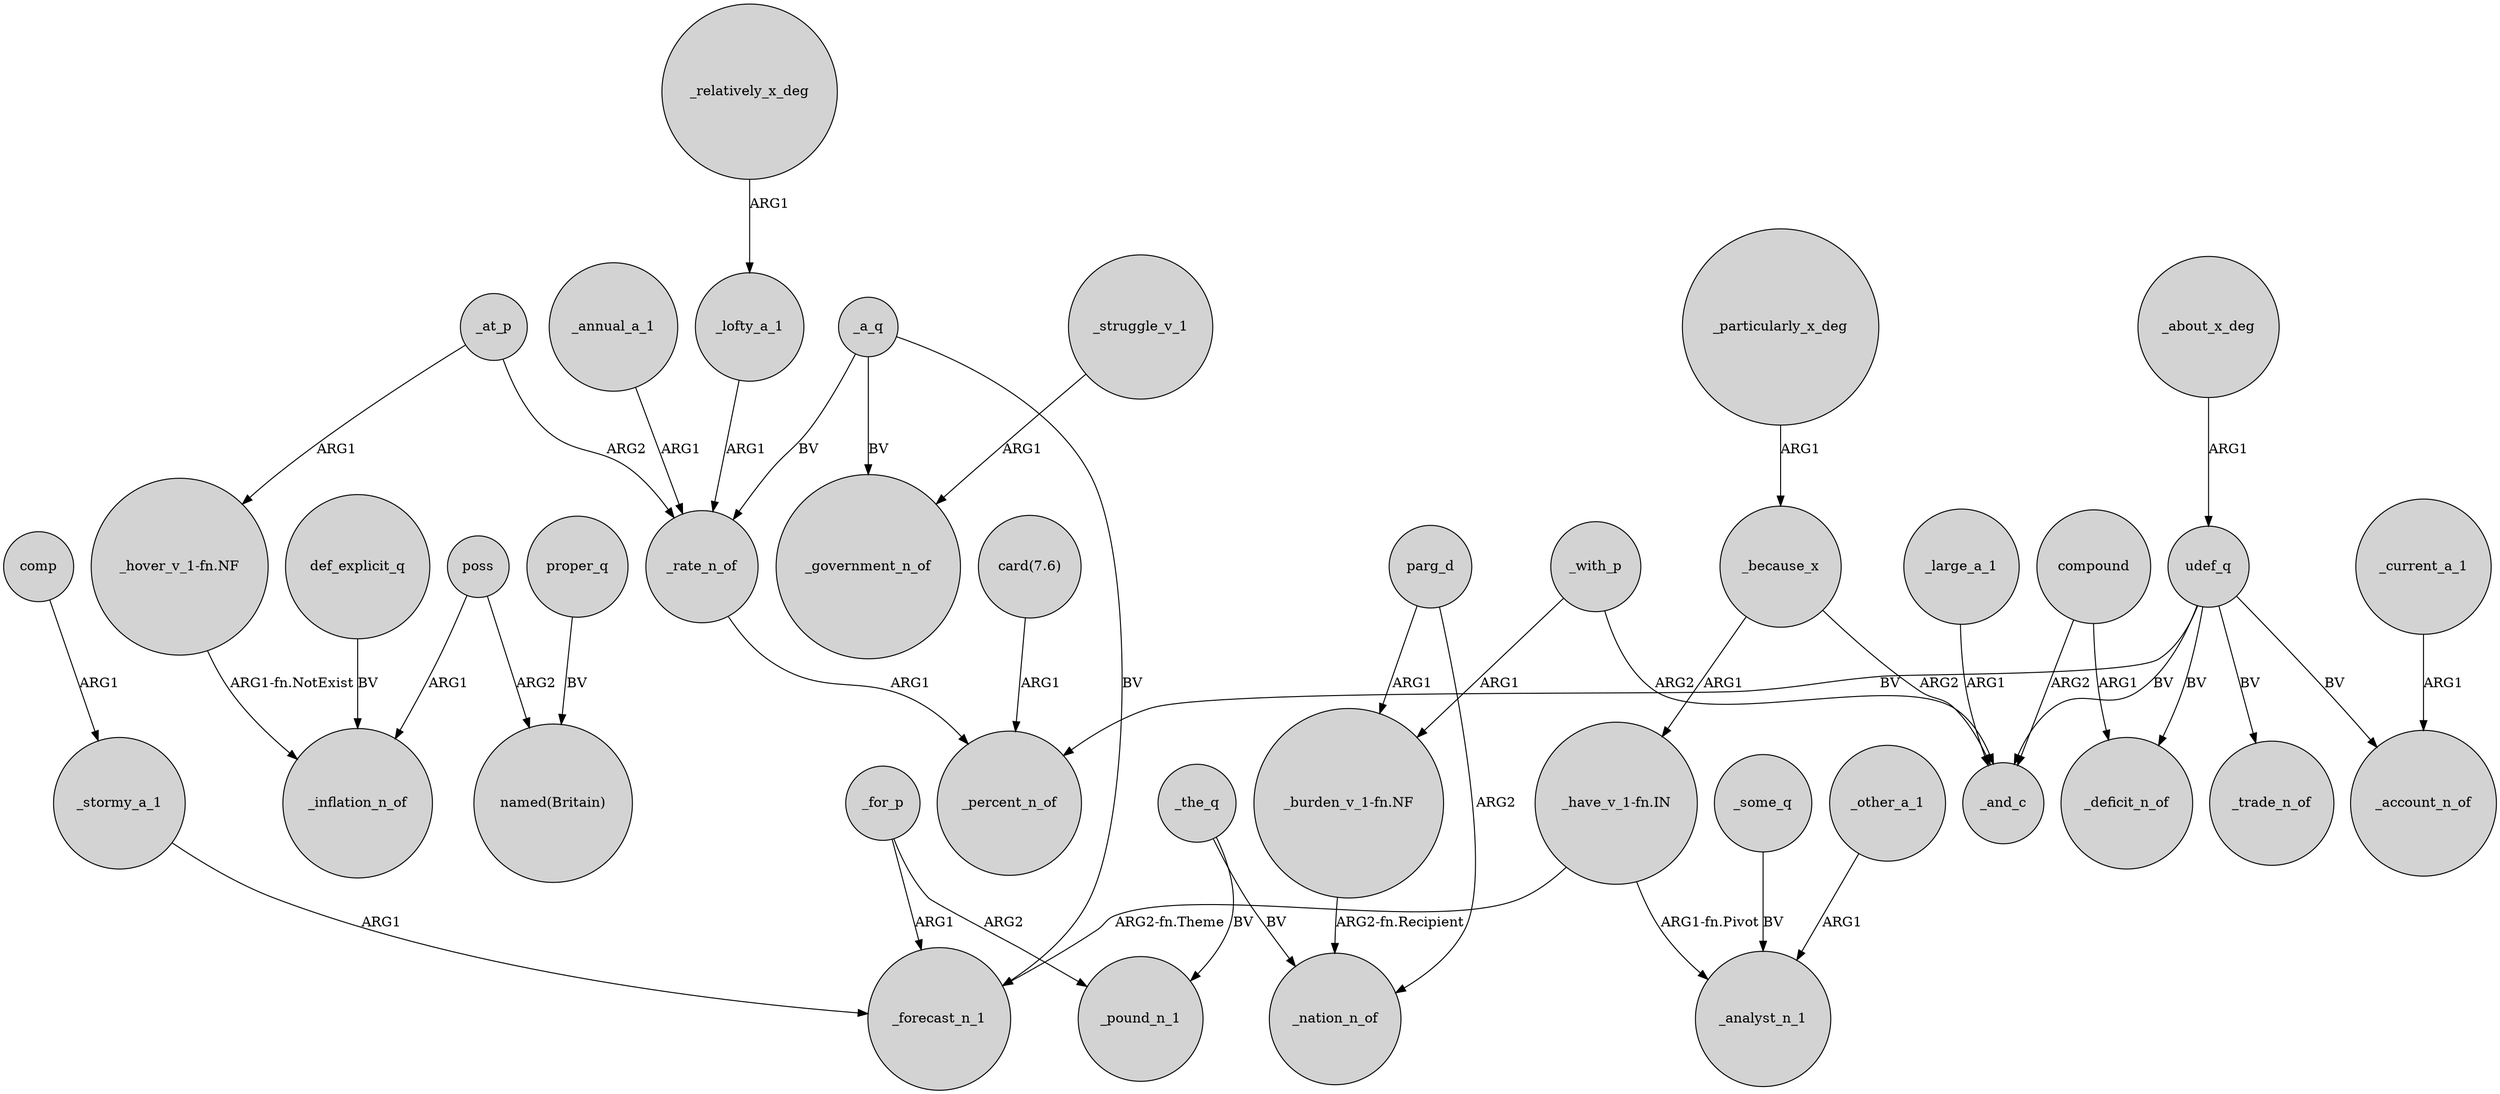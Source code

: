 digraph {
	node [shape=circle style=filled]
	_with_p -> _and_c [label=ARG2]
	udef_q -> _trade_n_of [label=BV]
	_for_p -> _forecast_n_1 [label=ARG1]
	_rate_n_of -> _percent_n_of [label=ARG1]
	_at_p -> _rate_n_of [label=ARG2]
	_large_a_1 -> _and_c [label=ARG1]
	_the_q -> _pound_n_1 [label=BV]
	_stormy_a_1 -> _forecast_n_1 [label=ARG1]
	_with_p -> "_burden_v_1-fn.NF" [label=ARG1]
	def_explicit_q -> _inflation_n_of [label=BV]
	_particularly_x_deg -> _because_x [label=ARG1]
	_a_q -> _forecast_n_1 [label=BV]
	_at_p -> "_hover_v_1-fn.NF" [label=ARG1]
	comp -> _stormy_a_1 [label=ARG1]
	_because_x -> "_have_v_1-fn.IN" [label=ARG1]
	_lofty_a_1 -> _rate_n_of [label=ARG1]
	_because_x -> _and_c [label=ARG2]
	_a_q -> _rate_n_of [label=BV]
	parg_d -> _nation_n_of [label=ARG2]
	"_hover_v_1-fn.NF" -> _inflation_n_of [label="ARG1-fn.NotExist"]
	_about_x_deg -> udef_q [label=ARG1]
	udef_q -> _deficit_n_of [label=BV]
	_for_p -> _pound_n_1 [label=ARG2]
	parg_d -> "_burden_v_1-fn.NF" [label=ARG1]
	"_have_v_1-fn.IN" -> _analyst_n_1 [label="ARG1-fn.Pivot"]
	compound -> _and_c [label=ARG2]
	_relatively_x_deg -> _lofty_a_1 [label=ARG1]
	_the_q -> _nation_n_of [label=BV]
	_some_q -> _analyst_n_1 [label=BV]
	poss -> _inflation_n_of [label=ARG1]
	"_burden_v_1-fn.NF" -> _nation_n_of [label="ARG2-fn.Recipient"]
	compound -> _deficit_n_of [label=ARG1]
	_struggle_v_1 -> _government_n_of [label=ARG1]
	udef_q -> _account_n_of [label=BV]
	_other_a_1 -> _analyst_n_1 [label=ARG1]
	_annual_a_1 -> _rate_n_of [label=ARG1]
	_current_a_1 -> _account_n_of [label=ARG1]
	"_have_v_1-fn.IN" -> _forecast_n_1 [label="ARG2-fn.Theme"]
	_a_q -> _government_n_of [label=BV]
	udef_q -> _percent_n_of [label=BV]
	"card(7.6)" -> _percent_n_of [label=ARG1]
	poss -> "named(Britain)" [label=ARG2]
	udef_q -> _and_c [label=BV]
	proper_q -> "named(Britain)" [label=BV]
}
